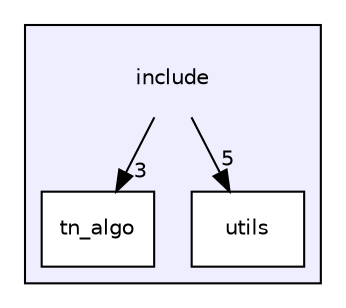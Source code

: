 digraph "include" {
  compound=true
  node [ fontsize="10", fontname="Helvetica"];
  edge [ labelfontsize="10", labelfontname="Helvetica"];
  subgraph clusterdir_d44c64559bbebec7f509842c48db8b23 {
    graph [ bgcolor="#eeeeff", pencolor="black", label="" URL="dir_d44c64559bbebec7f509842c48db8b23.html"];
    dir_d44c64559bbebec7f509842c48db8b23 [shape=plaintext label="include"];
    dir_b7606af6f25113c35319dac0b1b6f86b [shape=box label="tn_algo" color="black" fillcolor="white" style="filled" URL="dir_b7606af6f25113c35319dac0b1b6f86b.html"];
    dir_821002d4f10779a80d4fb17bc32f21f1 [shape=box label="utils" color="black" fillcolor="white" style="filled" URL="dir_821002d4f10779a80d4fb17bc32f21f1.html"];
  }
  dir_d44c64559bbebec7f509842c48db8b23->dir_821002d4f10779a80d4fb17bc32f21f1 [headlabel="5", labeldistance=1.5 headhref="dir_000000_000002.html"];
  dir_d44c64559bbebec7f509842c48db8b23->dir_b7606af6f25113c35319dac0b1b6f86b [headlabel="3", labeldistance=1.5 headhref="dir_000000_000001.html"];
}
